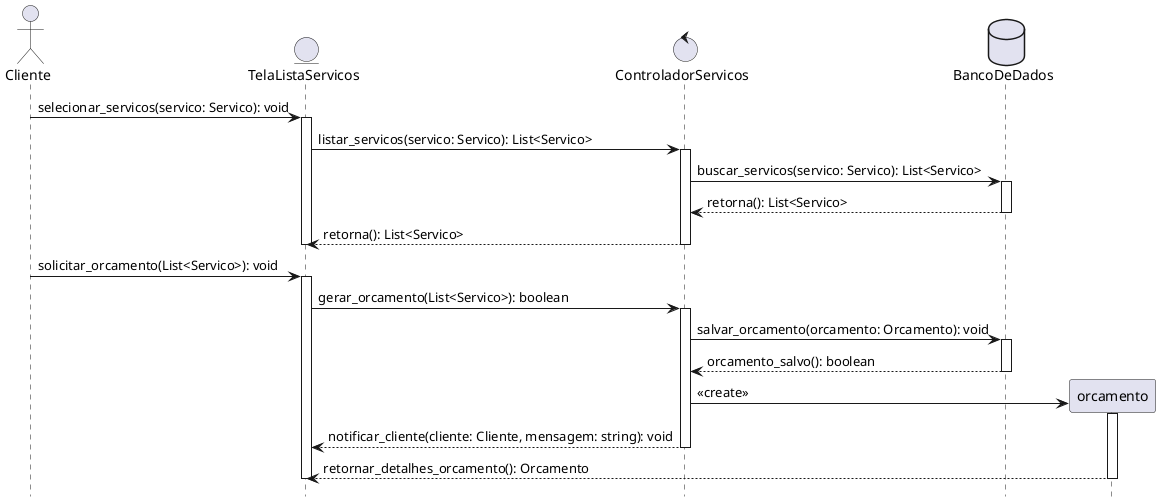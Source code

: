 @startuml "Solicitação de Orçamento"
hide footbox

actor Cliente as cliente
entity TelaListaServicos
control ControladorServicos
database BancoDeDados

cliente -> TelaListaServicos: selecionar_servicos(servico: Servico): void
activate TelaListaServicos

TelaListaServicos -> ControladorServicos: listar_servicos(servico: Servico): List<Servico>
activate ControladorServicos

ControladorServicos -> BancoDeDados: buscar_servicos(servico: Servico): List<Servico>
activate BancoDeDados

BancoDeDados --> ControladorServicos: retorna(): List<Servico>
deactivate BancoDeDados

ControladorServicos --> TelaListaServicos: retorna(): List<Servico>
deactivate ControladorServicos
deactivate TelaListaServicos

cliente -> TelaListaServicos: solicitar_orcamento(List<Servico>): void
activate TelaListaServicos

TelaListaServicos -> ControladorServicos: gerar_orcamento(List<Servico>): boolean
activate ControladorServicos

ControladorServicos -> BancoDeDados: salvar_orcamento(orcamento: Orcamento): void
activate BancoDeDados

BancoDeDados --> ControladorServicos: orcamento_salvo(): boolean
deactivate BancoDeDados

ControladorServicos -> orcamento**: <<create>>
activate orcamento

ControladorServicos --> TelaListaServicos: notificar_cliente(cliente: Cliente, mensagem: string): void
deactivate ControladorServicos

orcamento --> TelaListaServicos: retornar_detalhes_orcamento(): Orcamento
deactivate orcamento
deactivate TelaListaServicos

@enduml